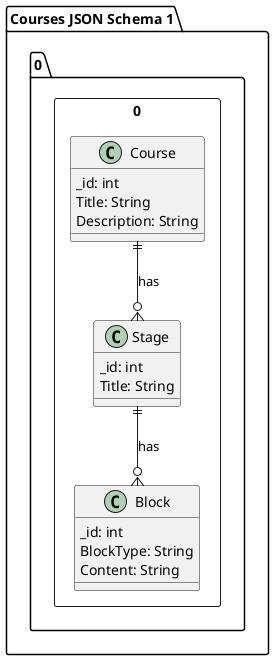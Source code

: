 @startuml

package "Courses JSON Schema 1.0.0" <<Rectangle>> {
    class Course {
        _id: int
        Title: String
        Description: String
    }

    class Stage {
        _id: int
        Title: String
    }

    class Block{
        _id: int
        BlockType: String
        Content: String
    }

    Course ||--o{ Stage : has
    Stage ||--o{ Block : has
}

@enduml
